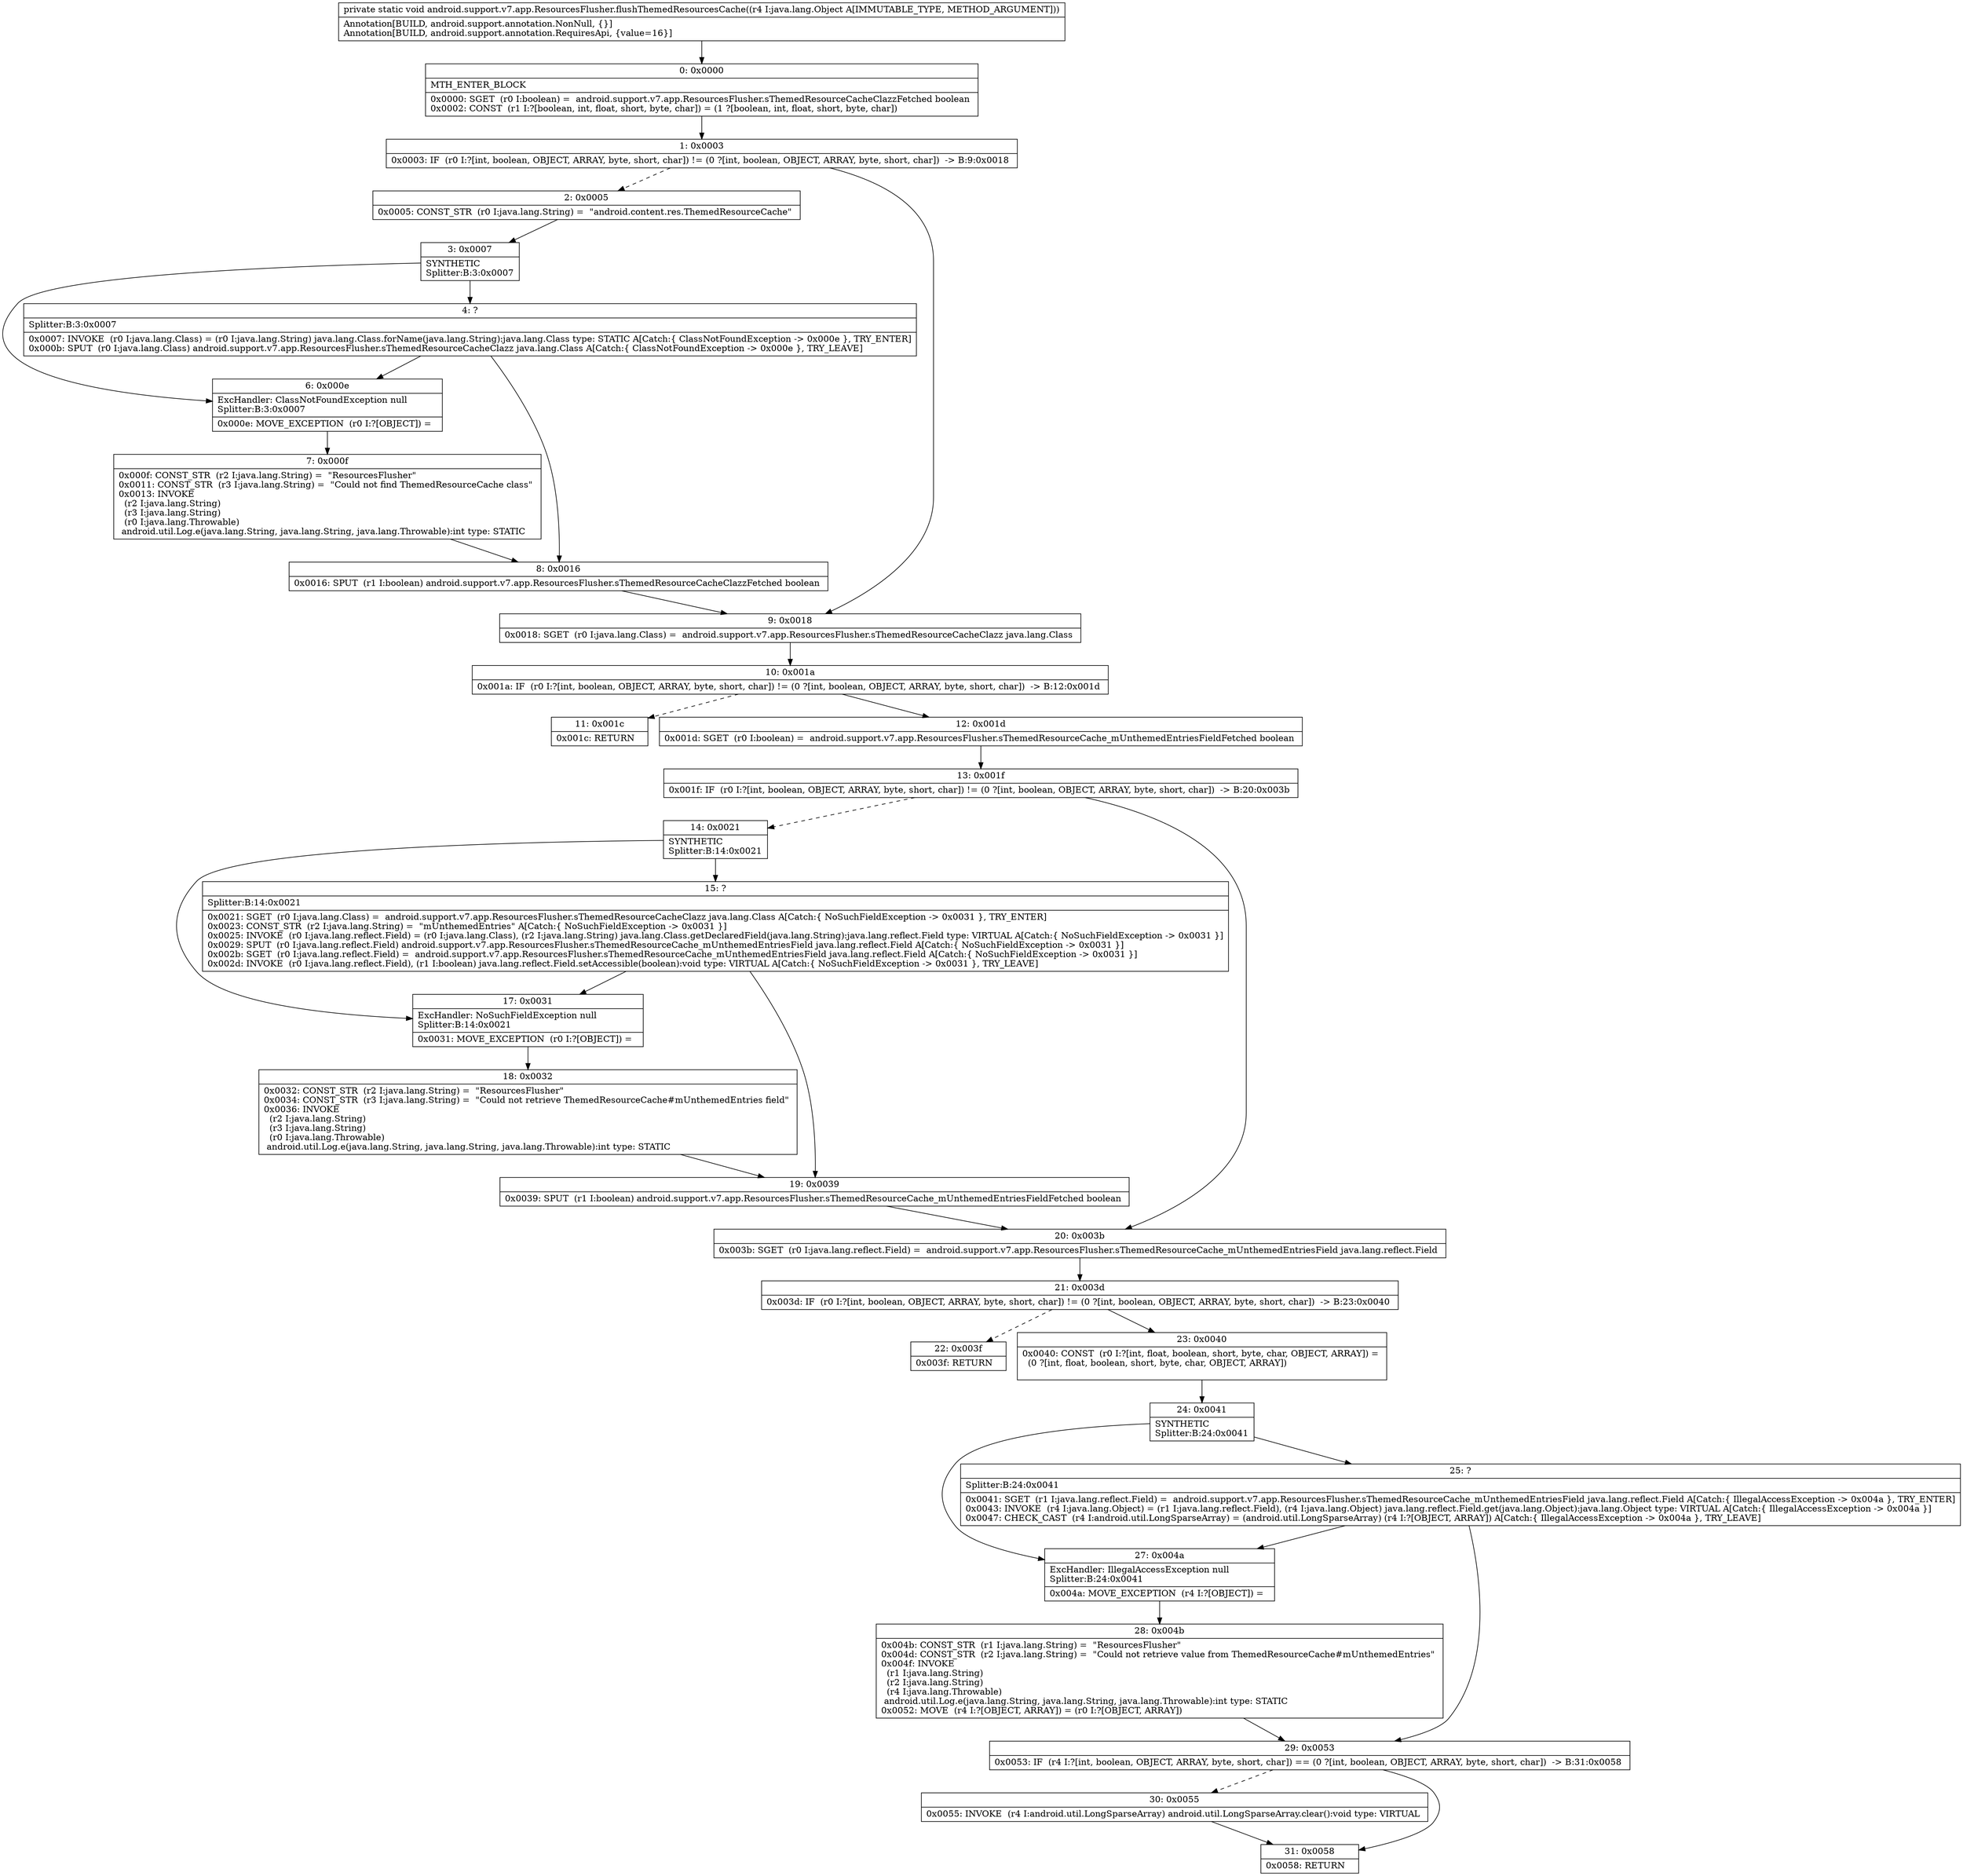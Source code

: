 digraph "CFG forandroid.support.v7.app.ResourcesFlusher.flushThemedResourcesCache(Ljava\/lang\/Object;)V" {
Node_0 [shape=record,label="{0\:\ 0x0000|MTH_ENTER_BLOCK\l|0x0000: SGET  (r0 I:boolean) =  android.support.v7.app.ResourcesFlusher.sThemedResourceCacheClazzFetched boolean \l0x0002: CONST  (r1 I:?[boolean, int, float, short, byte, char]) = (1 ?[boolean, int, float, short, byte, char]) \l}"];
Node_1 [shape=record,label="{1\:\ 0x0003|0x0003: IF  (r0 I:?[int, boolean, OBJECT, ARRAY, byte, short, char]) != (0 ?[int, boolean, OBJECT, ARRAY, byte, short, char])  \-\> B:9:0x0018 \l}"];
Node_2 [shape=record,label="{2\:\ 0x0005|0x0005: CONST_STR  (r0 I:java.lang.String) =  \"android.content.res.ThemedResourceCache\" \l}"];
Node_3 [shape=record,label="{3\:\ 0x0007|SYNTHETIC\lSplitter:B:3:0x0007\l}"];
Node_4 [shape=record,label="{4\:\ ?|Splitter:B:3:0x0007\l|0x0007: INVOKE  (r0 I:java.lang.Class) = (r0 I:java.lang.String) java.lang.Class.forName(java.lang.String):java.lang.Class type: STATIC A[Catch:\{ ClassNotFoundException \-\> 0x000e \}, TRY_ENTER]\l0x000b: SPUT  (r0 I:java.lang.Class) android.support.v7.app.ResourcesFlusher.sThemedResourceCacheClazz java.lang.Class A[Catch:\{ ClassNotFoundException \-\> 0x000e \}, TRY_LEAVE]\l}"];
Node_6 [shape=record,label="{6\:\ 0x000e|ExcHandler: ClassNotFoundException null\lSplitter:B:3:0x0007\l|0x000e: MOVE_EXCEPTION  (r0 I:?[OBJECT]) =  \l}"];
Node_7 [shape=record,label="{7\:\ 0x000f|0x000f: CONST_STR  (r2 I:java.lang.String) =  \"ResourcesFlusher\" \l0x0011: CONST_STR  (r3 I:java.lang.String) =  \"Could not find ThemedResourceCache class\" \l0x0013: INVOKE  \l  (r2 I:java.lang.String)\l  (r3 I:java.lang.String)\l  (r0 I:java.lang.Throwable)\l android.util.Log.e(java.lang.String, java.lang.String, java.lang.Throwable):int type: STATIC \l}"];
Node_8 [shape=record,label="{8\:\ 0x0016|0x0016: SPUT  (r1 I:boolean) android.support.v7.app.ResourcesFlusher.sThemedResourceCacheClazzFetched boolean \l}"];
Node_9 [shape=record,label="{9\:\ 0x0018|0x0018: SGET  (r0 I:java.lang.Class) =  android.support.v7.app.ResourcesFlusher.sThemedResourceCacheClazz java.lang.Class \l}"];
Node_10 [shape=record,label="{10\:\ 0x001a|0x001a: IF  (r0 I:?[int, boolean, OBJECT, ARRAY, byte, short, char]) != (0 ?[int, boolean, OBJECT, ARRAY, byte, short, char])  \-\> B:12:0x001d \l}"];
Node_11 [shape=record,label="{11\:\ 0x001c|0x001c: RETURN   \l}"];
Node_12 [shape=record,label="{12\:\ 0x001d|0x001d: SGET  (r0 I:boolean) =  android.support.v7.app.ResourcesFlusher.sThemedResourceCache_mUnthemedEntriesFieldFetched boolean \l}"];
Node_13 [shape=record,label="{13\:\ 0x001f|0x001f: IF  (r0 I:?[int, boolean, OBJECT, ARRAY, byte, short, char]) != (0 ?[int, boolean, OBJECT, ARRAY, byte, short, char])  \-\> B:20:0x003b \l}"];
Node_14 [shape=record,label="{14\:\ 0x0021|SYNTHETIC\lSplitter:B:14:0x0021\l}"];
Node_15 [shape=record,label="{15\:\ ?|Splitter:B:14:0x0021\l|0x0021: SGET  (r0 I:java.lang.Class) =  android.support.v7.app.ResourcesFlusher.sThemedResourceCacheClazz java.lang.Class A[Catch:\{ NoSuchFieldException \-\> 0x0031 \}, TRY_ENTER]\l0x0023: CONST_STR  (r2 I:java.lang.String) =  \"mUnthemedEntries\" A[Catch:\{ NoSuchFieldException \-\> 0x0031 \}]\l0x0025: INVOKE  (r0 I:java.lang.reflect.Field) = (r0 I:java.lang.Class), (r2 I:java.lang.String) java.lang.Class.getDeclaredField(java.lang.String):java.lang.reflect.Field type: VIRTUAL A[Catch:\{ NoSuchFieldException \-\> 0x0031 \}]\l0x0029: SPUT  (r0 I:java.lang.reflect.Field) android.support.v7.app.ResourcesFlusher.sThemedResourceCache_mUnthemedEntriesField java.lang.reflect.Field A[Catch:\{ NoSuchFieldException \-\> 0x0031 \}]\l0x002b: SGET  (r0 I:java.lang.reflect.Field) =  android.support.v7.app.ResourcesFlusher.sThemedResourceCache_mUnthemedEntriesField java.lang.reflect.Field A[Catch:\{ NoSuchFieldException \-\> 0x0031 \}]\l0x002d: INVOKE  (r0 I:java.lang.reflect.Field), (r1 I:boolean) java.lang.reflect.Field.setAccessible(boolean):void type: VIRTUAL A[Catch:\{ NoSuchFieldException \-\> 0x0031 \}, TRY_LEAVE]\l}"];
Node_17 [shape=record,label="{17\:\ 0x0031|ExcHandler: NoSuchFieldException null\lSplitter:B:14:0x0021\l|0x0031: MOVE_EXCEPTION  (r0 I:?[OBJECT]) =  \l}"];
Node_18 [shape=record,label="{18\:\ 0x0032|0x0032: CONST_STR  (r2 I:java.lang.String) =  \"ResourcesFlusher\" \l0x0034: CONST_STR  (r3 I:java.lang.String) =  \"Could not retrieve ThemedResourceCache#mUnthemedEntries field\" \l0x0036: INVOKE  \l  (r2 I:java.lang.String)\l  (r3 I:java.lang.String)\l  (r0 I:java.lang.Throwable)\l android.util.Log.e(java.lang.String, java.lang.String, java.lang.Throwable):int type: STATIC \l}"];
Node_19 [shape=record,label="{19\:\ 0x0039|0x0039: SPUT  (r1 I:boolean) android.support.v7.app.ResourcesFlusher.sThemedResourceCache_mUnthemedEntriesFieldFetched boolean \l}"];
Node_20 [shape=record,label="{20\:\ 0x003b|0x003b: SGET  (r0 I:java.lang.reflect.Field) =  android.support.v7.app.ResourcesFlusher.sThemedResourceCache_mUnthemedEntriesField java.lang.reflect.Field \l}"];
Node_21 [shape=record,label="{21\:\ 0x003d|0x003d: IF  (r0 I:?[int, boolean, OBJECT, ARRAY, byte, short, char]) != (0 ?[int, boolean, OBJECT, ARRAY, byte, short, char])  \-\> B:23:0x0040 \l}"];
Node_22 [shape=record,label="{22\:\ 0x003f|0x003f: RETURN   \l}"];
Node_23 [shape=record,label="{23\:\ 0x0040|0x0040: CONST  (r0 I:?[int, float, boolean, short, byte, char, OBJECT, ARRAY]) = \l  (0 ?[int, float, boolean, short, byte, char, OBJECT, ARRAY])\l \l}"];
Node_24 [shape=record,label="{24\:\ 0x0041|SYNTHETIC\lSplitter:B:24:0x0041\l}"];
Node_25 [shape=record,label="{25\:\ ?|Splitter:B:24:0x0041\l|0x0041: SGET  (r1 I:java.lang.reflect.Field) =  android.support.v7.app.ResourcesFlusher.sThemedResourceCache_mUnthemedEntriesField java.lang.reflect.Field A[Catch:\{ IllegalAccessException \-\> 0x004a \}, TRY_ENTER]\l0x0043: INVOKE  (r4 I:java.lang.Object) = (r1 I:java.lang.reflect.Field), (r4 I:java.lang.Object) java.lang.reflect.Field.get(java.lang.Object):java.lang.Object type: VIRTUAL A[Catch:\{ IllegalAccessException \-\> 0x004a \}]\l0x0047: CHECK_CAST  (r4 I:android.util.LongSparseArray) = (android.util.LongSparseArray) (r4 I:?[OBJECT, ARRAY]) A[Catch:\{ IllegalAccessException \-\> 0x004a \}, TRY_LEAVE]\l}"];
Node_27 [shape=record,label="{27\:\ 0x004a|ExcHandler: IllegalAccessException null\lSplitter:B:24:0x0041\l|0x004a: MOVE_EXCEPTION  (r4 I:?[OBJECT]) =  \l}"];
Node_28 [shape=record,label="{28\:\ 0x004b|0x004b: CONST_STR  (r1 I:java.lang.String) =  \"ResourcesFlusher\" \l0x004d: CONST_STR  (r2 I:java.lang.String) =  \"Could not retrieve value from ThemedResourceCache#mUnthemedEntries\" \l0x004f: INVOKE  \l  (r1 I:java.lang.String)\l  (r2 I:java.lang.String)\l  (r4 I:java.lang.Throwable)\l android.util.Log.e(java.lang.String, java.lang.String, java.lang.Throwable):int type: STATIC \l0x0052: MOVE  (r4 I:?[OBJECT, ARRAY]) = (r0 I:?[OBJECT, ARRAY]) \l}"];
Node_29 [shape=record,label="{29\:\ 0x0053|0x0053: IF  (r4 I:?[int, boolean, OBJECT, ARRAY, byte, short, char]) == (0 ?[int, boolean, OBJECT, ARRAY, byte, short, char])  \-\> B:31:0x0058 \l}"];
Node_30 [shape=record,label="{30\:\ 0x0055|0x0055: INVOKE  (r4 I:android.util.LongSparseArray) android.util.LongSparseArray.clear():void type: VIRTUAL \l}"];
Node_31 [shape=record,label="{31\:\ 0x0058|0x0058: RETURN   \l}"];
MethodNode[shape=record,label="{private static void android.support.v7.app.ResourcesFlusher.flushThemedResourcesCache((r4 I:java.lang.Object A[IMMUTABLE_TYPE, METHOD_ARGUMENT]))  | Annotation[BUILD, android.support.annotation.NonNull, \{\}]\lAnnotation[BUILD, android.support.annotation.RequiresApi, \{value=16\}]\l}"];
MethodNode -> Node_0;
Node_0 -> Node_1;
Node_1 -> Node_2[style=dashed];
Node_1 -> Node_9;
Node_2 -> Node_3;
Node_3 -> Node_4;
Node_3 -> Node_6;
Node_4 -> Node_6;
Node_4 -> Node_8;
Node_6 -> Node_7;
Node_7 -> Node_8;
Node_8 -> Node_9;
Node_9 -> Node_10;
Node_10 -> Node_11[style=dashed];
Node_10 -> Node_12;
Node_12 -> Node_13;
Node_13 -> Node_14[style=dashed];
Node_13 -> Node_20;
Node_14 -> Node_15;
Node_14 -> Node_17;
Node_15 -> Node_17;
Node_15 -> Node_19;
Node_17 -> Node_18;
Node_18 -> Node_19;
Node_19 -> Node_20;
Node_20 -> Node_21;
Node_21 -> Node_22[style=dashed];
Node_21 -> Node_23;
Node_23 -> Node_24;
Node_24 -> Node_25;
Node_24 -> Node_27;
Node_25 -> Node_27;
Node_25 -> Node_29;
Node_27 -> Node_28;
Node_28 -> Node_29;
Node_29 -> Node_30[style=dashed];
Node_29 -> Node_31;
Node_30 -> Node_31;
}

